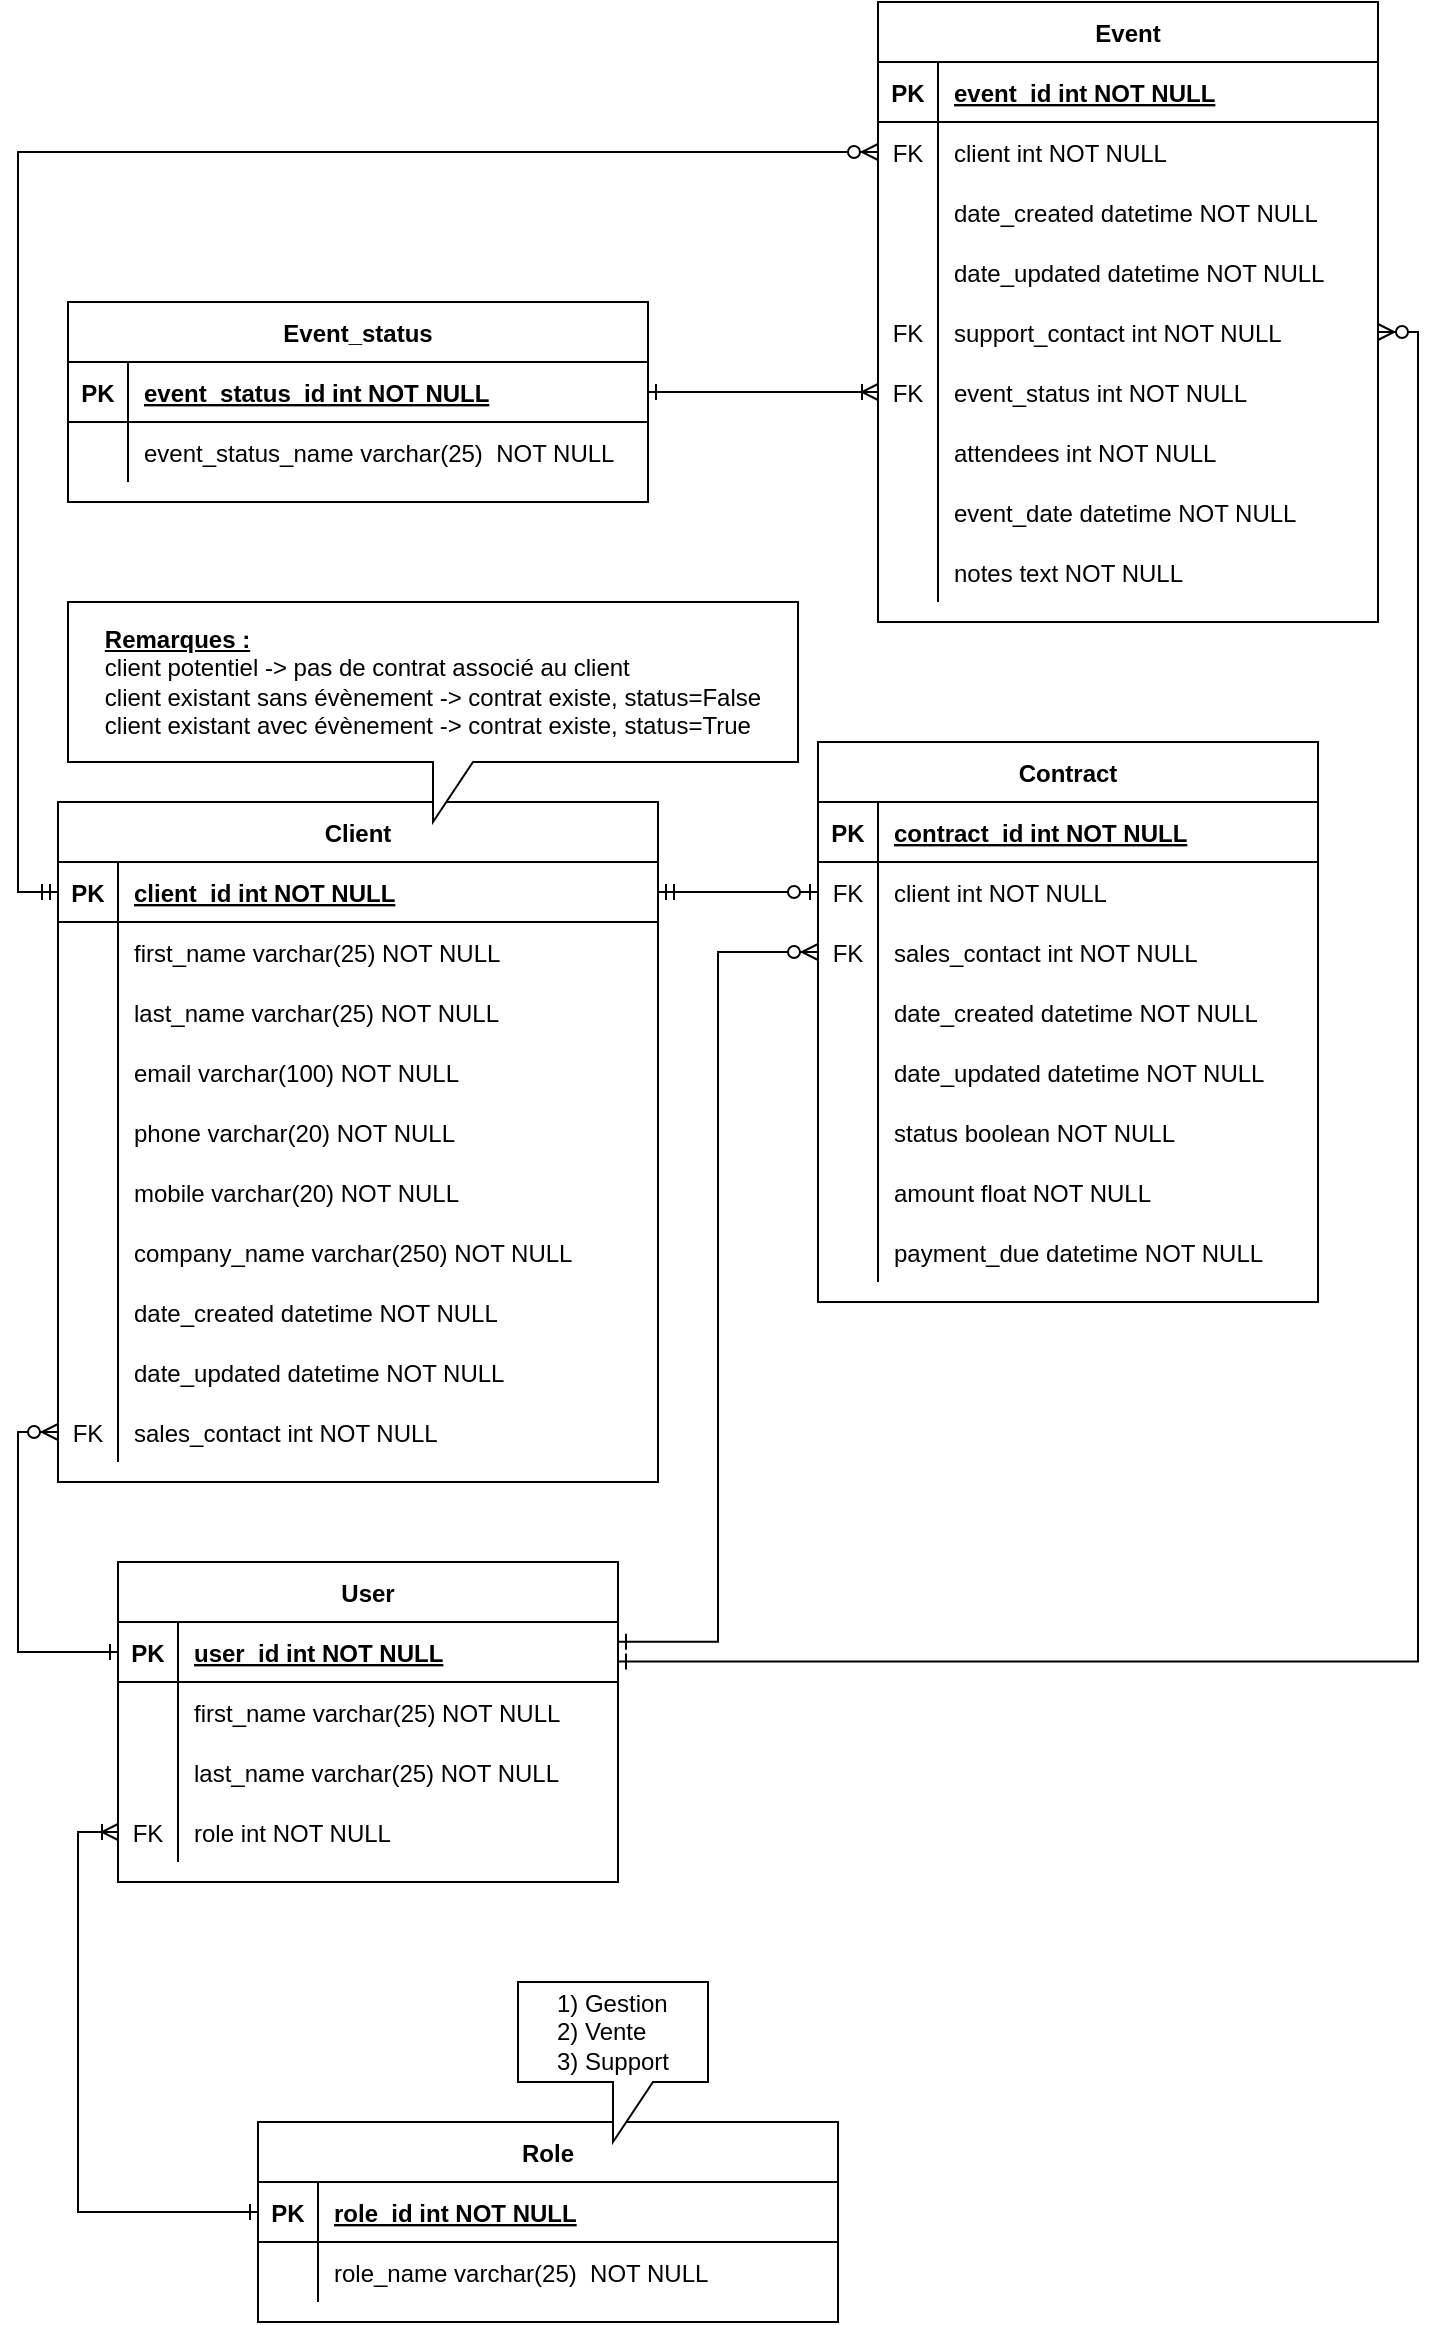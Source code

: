 <mxfile version="14.9.6" type="device"><diagram id="R2lEEEUBdFMjLlhIrx00" name="Page-1"><mxGraphModel dx="1348" dy="1916" grid="1" gridSize="10" guides="1" tooltips="1" connect="1" arrows="1" fold="1" page="1" pageScale="1" pageWidth="850" pageHeight="1100" math="0" shadow="0" extFonts="Permanent Marker^https://fonts.googleapis.com/css?family=Permanent+Marker"><root><mxCell id="0"/><mxCell id="1" parent="0"/><mxCell id="C-vyLk0tnHw3VtMMgP7b-2" value="Contract" style="shape=table;startSize=30;container=1;collapsible=1;childLayout=tableLayout;fixedRows=1;rowLines=0;fontStyle=1;align=center;resizeLast=1;" parent="1" vertex="1"><mxGeometry x="450" y="120" width="250" height="280" as="geometry"/></mxCell><mxCell id="C-vyLk0tnHw3VtMMgP7b-3" value="" style="shape=partialRectangle;collapsible=0;dropTarget=0;pointerEvents=0;fillColor=none;points=[[0,0.5],[1,0.5]];portConstraint=eastwest;top=0;left=0;right=0;bottom=1;" parent="C-vyLk0tnHw3VtMMgP7b-2" vertex="1"><mxGeometry y="30" width="250" height="30" as="geometry"/></mxCell><mxCell id="C-vyLk0tnHw3VtMMgP7b-4" value="PK" style="shape=partialRectangle;overflow=hidden;connectable=0;fillColor=none;top=0;left=0;bottom=0;right=0;fontStyle=1;" parent="C-vyLk0tnHw3VtMMgP7b-3" vertex="1"><mxGeometry width="30" height="30" as="geometry"/></mxCell><mxCell id="C-vyLk0tnHw3VtMMgP7b-5" value="contract_id int NOT NULL " style="shape=partialRectangle;overflow=hidden;connectable=0;fillColor=none;top=0;left=0;bottom=0;right=0;align=left;spacingLeft=6;fontStyle=5;" parent="C-vyLk0tnHw3VtMMgP7b-3" vertex="1"><mxGeometry x="30" width="220" height="30" as="geometry"/></mxCell><mxCell id="C-vyLk0tnHw3VtMMgP7b-9" value="" style="shape=partialRectangle;collapsible=0;dropTarget=0;pointerEvents=0;fillColor=none;points=[[0,0.5],[1,0.5]];portConstraint=eastwest;top=0;left=0;right=0;bottom=0;" parent="C-vyLk0tnHw3VtMMgP7b-2" vertex="1"><mxGeometry y="60" width="250" height="30" as="geometry"/></mxCell><mxCell id="C-vyLk0tnHw3VtMMgP7b-10" value="FK" style="shape=partialRectangle;overflow=hidden;connectable=0;fillColor=none;top=0;left=0;bottom=0;right=0;" parent="C-vyLk0tnHw3VtMMgP7b-9" vertex="1"><mxGeometry width="30" height="30" as="geometry"/></mxCell><mxCell id="C-vyLk0tnHw3VtMMgP7b-11" value="client int NOT NULL" style="shape=partialRectangle;overflow=hidden;connectable=0;fillColor=none;top=0;left=0;bottom=0;right=0;align=left;spacingLeft=6;" parent="C-vyLk0tnHw3VtMMgP7b-9" vertex="1"><mxGeometry x="30" width="220" height="30" as="geometry"/></mxCell><mxCell id="C-vyLk0tnHw3VtMMgP7b-6" value="" style="shape=partialRectangle;collapsible=0;dropTarget=0;pointerEvents=0;fillColor=none;points=[[0,0.5],[1,0.5]];portConstraint=eastwest;top=0;left=0;right=0;bottom=0;" parent="C-vyLk0tnHw3VtMMgP7b-2" vertex="1"><mxGeometry y="90" width="250" height="30" as="geometry"/></mxCell><mxCell id="C-vyLk0tnHw3VtMMgP7b-7" value="FK" style="shape=partialRectangle;overflow=hidden;connectable=0;fillColor=none;top=0;left=0;bottom=0;right=0;" parent="C-vyLk0tnHw3VtMMgP7b-6" vertex="1"><mxGeometry width="30" height="30" as="geometry"/></mxCell><mxCell id="C-vyLk0tnHw3VtMMgP7b-8" value="sales_contact int NOT NULL" style="shape=partialRectangle;overflow=hidden;connectable=0;fillColor=none;top=0;left=0;bottom=0;right=0;align=left;spacingLeft=6;" parent="C-vyLk0tnHw3VtMMgP7b-6" vertex="1"><mxGeometry x="30" width="220" height="30" as="geometry"/></mxCell><mxCell id="SlSN00h_IiZuV7UtnPk4-10" value="" style="shape=partialRectangle;collapsible=0;dropTarget=0;pointerEvents=0;fillColor=none;points=[[0,0.5],[1,0.5]];portConstraint=eastwest;top=0;left=0;right=0;bottom=0;" parent="C-vyLk0tnHw3VtMMgP7b-2" vertex="1"><mxGeometry y="120" width="250" height="30" as="geometry"/></mxCell><mxCell id="SlSN00h_IiZuV7UtnPk4-11" value="" style="shape=partialRectangle;overflow=hidden;connectable=0;fillColor=none;top=0;left=0;bottom=0;right=0;" parent="SlSN00h_IiZuV7UtnPk4-10" vertex="1"><mxGeometry width="30" height="30" as="geometry"/></mxCell><mxCell id="SlSN00h_IiZuV7UtnPk4-12" value="date_created datetime NOT NULL" style="shape=partialRectangle;overflow=hidden;connectable=0;fillColor=none;top=0;left=0;bottom=0;right=0;align=left;spacingLeft=6;" parent="SlSN00h_IiZuV7UtnPk4-10" vertex="1"><mxGeometry x="30" width="220" height="30" as="geometry"/></mxCell><mxCell id="SlSN00h_IiZuV7UtnPk4-13" value="" style="shape=partialRectangle;collapsible=0;dropTarget=0;pointerEvents=0;fillColor=none;points=[[0,0.5],[1,0.5]];portConstraint=eastwest;top=0;left=0;right=0;bottom=0;" parent="C-vyLk0tnHw3VtMMgP7b-2" vertex="1"><mxGeometry y="150" width="250" height="30" as="geometry"/></mxCell><mxCell id="SlSN00h_IiZuV7UtnPk4-14" value="" style="shape=partialRectangle;overflow=hidden;connectable=0;fillColor=none;top=0;left=0;bottom=0;right=0;" parent="SlSN00h_IiZuV7UtnPk4-13" vertex="1"><mxGeometry width="30" height="30" as="geometry"/></mxCell><mxCell id="SlSN00h_IiZuV7UtnPk4-15" value="date_updated datetime NOT NULL" style="shape=partialRectangle;overflow=hidden;connectable=0;fillColor=none;top=0;left=0;bottom=0;right=0;align=left;spacingLeft=6;" parent="SlSN00h_IiZuV7UtnPk4-13" vertex="1"><mxGeometry x="30" width="220" height="30" as="geometry"/></mxCell><mxCell id="SlSN00h_IiZuV7UtnPk4-16" value="" style="shape=partialRectangle;collapsible=0;dropTarget=0;pointerEvents=0;fillColor=none;points=[[0,0.5],[1,0.5]];portConstraint=eastwest;top=0;left=0;right=0;bottom=0;" parent="C-vyLk0tnHw3VtMMgP7b-2" vertex="1"><mxGeometry y="180" width="250" height="30" as="geometry"/></mxCell><mxCell id="SlSN00h_IiZuV7UtnPk4-17" value="" style="shape=partialRectangle;overflow=hidden;connectable=0;fillColor=none;top=0;left=0;bottom=0;right=0;" parent="SlSN00h_IiZuV7UtnPk4-16" vertex="1"><mxGeometry width="30" height="30" as="geometry"/></mxCell><mxCell id="SlSN00h_IiZuV7UtnPk4-18" value="status boolean NOT NULL" style="shape=partialRectangle;overflow=hidden;connectable=0;fillColor=none;top=0;left=0;bottom=0;right=0;align=left;spacingLeft=6;" parent="SlSN00h_IiZuV7UtnPk4-16" vertex="1"><mxGeometry x="30" width="220" height="30" as="geometry"/></mxCell><mxCell id="SlSN00h_IiZuV7UtnPk4-19" value="" style="shape=partialRectangle;collapsible=0;dropTarget=0;pointerEvents=0;fillColor=none;points=[[0,0.5],[1,0.5]];portConstraint=eastwest;top=0;left=0;right=0;bottom=0;" parent="C-vyLk0tnHw3VtMMgP7b-2" vertex="1"><mxGeometry y="210" width="250" height="30" as="geometry"/></mxCell><mxCell id="SlSN00h_IiZuV7UtnPk4-20" value="" style="shape=partialRectangle;overflow=hidden;connectable=0;fillColor=none;top=0;left=0;bottom=0;right=0;" parent="SlSN00h_IiZuV7UtnPk4-19" vertex="1"><mxGeometry width="30" height="30" as="geometry"/></mxCell><mxCell id="SlSN00h_IiZuV7UtnPk4-21" value="amount float NOT NULL" style="shape=partialRectangle;overflow=hidden;connectable=0;fillColor=none;top=0;left=0;bottom=0;right=0;align=left;spacingLeft=6;" parent="SlSN00h_IiZuV7UtnPk4-19" vertex="1"><mxGeometry x="30" width="220" height="30" as="geometry"/></mxCell><mxCell id="SlSN00h_IiZuV7UtnPk4-22" value="" style="shape=partialRectangle;collapsible=0;dropTarget=0;pointerEvents=0;fillColor=none;points=[[0,0.5],[1,0.5]];portConstraint=eastwest;top=0;left=0;right=0;bottom=0;" parent="C-vyLk0tnHw3VtMMgP7b-2" vertex="1"><mxGeometry y="240" width="250" height="30" as="geometry"/></mxCell><mxCell id="SlSN00h_IiZuV7UtnPk4-23" value="" style="shape=partialRectangle;overflow=hidden;connectable=0;fillColor=none;top=0;left=0;bottom=0;right=0;" parent="SlSN00h_IiZuV7UtnPk4-22" vertex="1"><mxGeometry width="30" height="30" as="geometry"/></mxCell><mxCell id="SlSN00h_IiZuV7UtnPk4-24" value="payment_due datetime NOT NULL" style="shape=partialRectangle;overflow=hidden;connectable=0;fillColor=none;top=0;left=0;bottom=0;right=0;align=left;spacingLeft=6;" parent="SlSN00h_IiZuV7UtnPk4-22" vertex="1"><mxGeometry x="30" width="220" height="30" as="geometry"/></mxCell><mxCell id="C-vyLk0tnHw3VtMMgP7b-13" value="User" style="shape=table;startSize=30;container=1;collapsible=1;childLayout=tableLayout;fixedRows=1;rowLines=0;fontStyle=1;align=center;resizeLast=1;" parent="1" vertex="1"><mxGeometry x="100" y="530" width="250" height="160" as="geometry"/></mxCell><mxCell id="C-vyLk0tnHw3VtMMgP7b-14" value="" style="shape=partialRectangle;collapsible=0;dropTarget=0;pointerEvents=0;fillColor=none;points=[[0,0.5],[1,0.33], [1, 0.66]];portConstraint=eastwest;top=0;left=0;right=0;bottom=1;" parent="C-vyLk0tnHw3VtMMgP7b-13" vertex="1"><mxGeometry y="30" width="250" height="30" as="geometry"/></mxCell><mxCell id="C-vyLk0tnHw3VtMMgP7b-15" value="PK" style="shape=partialRectangle;overflow=hidden;connectable=0;fillColor=none;top=0;left=0;bottom=0;right=0;fontStyle=1;" parent="C-vyLk0tnHw3VtMMgP7b-14" vertex="1"><mxGeometry width="30" height="30" as="geometry"/></mxCell><mxCell id="C-vyLk0tnHw3VtMMgP7b-16" value="user_id int NOT NULL " style="shape=partialRectangle;overflow=hidden;connectable=0;fillColor=none;top=0;left=0;bottom=0;right=0;align=left;spacingLeft=6;fontStyle=5;" parent="C-vyLk0tnHw3VtMMgP7b-14" vertex="1"><mxGeometry x="30" width="220" height="30" as="geometry"/></mxCell><mxCell id="C-vyLk0tnHw3VtMMgP7b-17" value="" style="shape=partialRectangle;collapsible=0;dropTarget=0;pointerEvents=0;fillColor=none;points=[[0,0.5],[1,0.5]];portConstraint=eastwest;top=0;left=0;right=0;bottom=0;" parent="C-vyLk0tnHw3VtMMgP7b-13" vertex="1"><mxGeometry y="60" width="250" height="30" as="geometry"/></mxCell><mxCell id="C-vyLk0tnHw3VtMMgP7b-18" value="" style="shape=partialRectangle;overflow=hidden;connectable=0;fillColor=none;top=0;left=0;bottom=0;right=0;" parent="C-vyLk0tnHw3VtMMgP7b-17" vertex="1"><mxGeometry width="30" height="30" as="geometry"/></mxCell><mxCell id="C-vyLk0tnHw3VtMMgP7b-19" value="first_name varchar(25) NOT NULL" style="shape=partialRectangle;overflow=hidden;connectable=0;fillColor=none;top=0;left=0;bottom=0;right=0;align=left;spacingLeft=6;" parent="C-vyLk0tnHw3VtMMgP7b-17" vertex="1"><mxGeometry x="30" width="220" height="30" as="geometry"/></mxCell><mxCell id="C-vyLk0tnHw3VtMMgP7b-20" value="" style="shape=partialRectangle;collapsible=0;dropTarget=0;pointerEvents=0;fillColor=none;points=[[0,0.5],[1,0.5]];portConstraint=eastwest;top=0;left=0;right=0;bottom=0;" parent="C-vyLk0tnHw3VtMMgP7b-13" vertex="1"><mxGeometry y="90" width="250" height="30" as="geometry"/></mxCell><mxCell id="C-vyLk0tnHw3VtMMgP7b-21" value="" style="shape=partialRectangle;overflow=hidden;connectable=0;fillColor=none;top=0;left=0;bottom=0;right=0;" parent="C-vyLk0tnHw3VtMMgP7b-20" vertex="1"><mxGeometry width="30" height="30" as="geometry"/></mxCell><mxCell id="C-vyLk0tnHw3VtMMgP7b-22" value="last_name varchar(25) NOT NULL" style="shape=partialRectangle;overflow=hidden;connectable=0;fillColor=none;top=0;left=0;bottom=0;right=0;align=left;spacingLeft=6;" parent="C-vyLk0tnHw3VtMMgP7b-20" vertex="1"><mxGeometry x="30" width="220" height="30" as="geometry"/></mxCell><mxCell id="SlSN00h_IiZuV7UtnPk4-1" value="" style="shape=partialRectangle;collapsible=0;dropTarget=0;pointerEvents=0;fillColor=none;points=[[0,0.5],[1,0.5]];portConstraint=eastwest;top=0;left=0;right=0;bottom=0;" parent="C-vyLk0tnHw3VtMMgP7b-13" vertex="1"><mxGeometry y="120" width="250" height="30" as="geometry"/></mxCell><mxCell id="SlSN00h_IiZuV7UtnPk4-2" value="FK" style="shape=partialRectangle;overflow=hidden;connectable=0;fillColor=none;top=0;left=0;bottom=0;right=0;" parent="SlSN00h_IiZuV7UtnPk4-1" vertex="1"><mxGeometry width="30" height="30" as="geometry"/></mxCell><mxCell id="SlSN00h_IiZuV7UtnPk4-3" value="role int NOT NULL" style="shape=partialRectangle;overflow=hidden;connectable=0;fillColor=none;top=0;left=0;bottom=0;right=0;align=left;spacingLeft=6;" parent="SlSN00h_IiZuV7UtnPk4-1" vertex="1"><mxGeometry x="30" width="220" height="30" as="geometry"/></mxCell><UserObject label="Client" tooltip="" id="C-vyLk0tnHw3VtMMgP7b-23"><mxCell style="shape=table;startSize=30;container=1;collapsible=1;childLayout=tableLayout;fixedRows=1;rowLines=0;fontStyle=1;align=center;resizeLast=1;" parent="1" vertex="1"><mxGeometry x="70" y="150" width="300" height="340" as="geometry"><mxRectangle x="70" y="150" width="70" height="30" as="alternateBounds"/></mxGeometry></mxCell></UserObject><mxCell id="C-vyLk0tnHw3VtMMgP7b-24" value="" style="shape=partialRectangle;collapsible=0;dropTarget=0;pointerEvents=0;fillColor=none;points=[[0,0.5],[1,0.5]];portConstraint=eastwest;top=0;left=0;right=0;bottom=1;" parent="C-vyLk0tnHw3VtMMgP7b-23" vertex="1"><mxGeometry y="30" width="300" height="30" as="geometry"/></mxCell><mxCell id="C-vyLk0tnHw3VtMMgP7b-25" value="PK" style="shape=partialRectangle;overflow=hidden;connectable=0;fillColor=none;top=0;left=0;bottom=0;right=0;fontStyle=1;" parent="C-vyLk0tnHw3VtMMgP7b-24" vertex="1"><mxGeometry width="30" height="30" as="geometry"/></mxCell><mxCell id="C-vyLk0tnHw3VtMMgP7b-26" value="client_id int NOT NULL " style="shape=partialRectangle;overflow=hidden;connectable=0;fillColor=none;top=0;left=0;bottom=0;right=0;align=left;spacingLeft=6;fontStyle=5;" parent="C-vyLk0tnHw3VtMMgP7b-24" vertex="1"><mxGeometry x="30" width="270" height="30" as="geometry"/></mxCell><mxCell id="C-vyLk0tnHw3VtMMgP7b-27" value="" style="shape=partialRectangle;collapsible=0;dropTarget=0;pointerEvents=0;fillColor=none;points=[[0,0.5],[1,0.5]];portConstraint=eastwest;top=0;left=0;right=0;bottom=0;" parent="C-vyLk0tnHw3VtMMgP7b-23" vertex="1"><mxGeometry y="60" width="300" height="30" as="geometry"/></mxCell><mxCell id="C-vyLk0tnHw3VtMMgP7b-28" value="" style="shape=partialRectangle;overflow=hidden;connectable=0;fillColor=none;top=0;left=0;bottom=0;right=0;" parent="C-vyLk0tnHw3VtMMgP7b-27" vertex="1"><mxGeometry width="30" height="30" as="geometry"/></mxCell><mxCell id="C-vyLk0tnHw3VtMMgP7b-29" value="first_name varchar(25) NOT NULL" style="shape=partialRectangle;overflow=hidden;connectable=0;fillColor=none;top=0;left=0;bottom=0;right=0;align=left;spacingLeft=6;" parent="C-vyLk0tnHw3VtMMgP7b-27" vertex="1"><mxGeometry x="30" width="270" height="30" as="geometry"/></mxCell><mxCell id="mdY9qLtnJNSZugBRQpMP-8" value="" style="shape=partialRectangle;collapsible=0;dropTarget=0;pointerEvents=0;fillColor=none;points=[[0,0.5],[1,0.5]];portConstraint=eastwest;top=0;left=0;right=0;bottom=0;" parent="C-vyLk0tnHw3VtMMgP7b-23" vertex="1"><mxGeometry y="90" width="300" height="30" as="geometry"/></mxCell><mxCell id="mdY9qLtnJNSZugBRQpMP-9" value="" style="shape=partialRectangle;overflow=hidden;connectable=0;fillColor=none;top=0;left=0;bottom=0;right=0;" parent="mdY9qLtnJNSZugBRQpMP-8" vertex="1"><mxGeometry width="30" height="30" as="geometry"/></mxCell><mxCell id="mdY9qLtnJNSZugBRQpMP-10" value="last_name varchar(25) NOT NULL" style="shape=partialRectangle;overflow=hidden;connectable=0;fillColor=none;top=0;left=0;bottom=0;right=0;align=left;spacingLeft=6;" parent="mdY9qLtnJNSZugBRQpMP-8" vertex="1"><mxGeometry x="30" width="270" height="30" as="geometry"/></mxCell><mxCell id="mdY9qLtnJNSZugBRQpMP-11" value="" style="shape=partialRectangle;collapsible=0;dropTarget=0;pointerEvents=0;fillColor=none;points=[[0,0.5],[1,0.5]];portConstraint=eastwest;top=0;left=0;right=0;bottom=0;" parent="C-vyLk0tnHw3VtMMgP7b-23" vertex="1"><mxGeometry y="120" width="300" height="30" as="geometry"/></mxCell><mxCell id="mdY9qLtnJNSZugBRQpMP-12" value="" style="shape=partialRectangle;overflow=hidden;connectable=0;fillColor=none;top=0;left=0;bottom=0;right=0;" parent="mdY9qLtnJNSZugBRQpMP-11" vertex="1"><mxGeometry width="30" height="30" as="geometry"/></mxCell><mxCell id="mdY9qLtnJNSZugBRQpMP-13" value="email varchar(100) NOT NULL" style="shape=partialRectangle;overflow=hidden;connectable=0;fillColor=none;top=0;left=0;bottom=0;right=0;align=left;spacingLeft=6;" parent="mdY9qLtnJNSZugBRQpMP-11" vertex="1"><mxGeometry x="30" width="270" height="30" as="geometry"/></mxCell><mxCell id="mdY9qLtnJNSZugBRQpMP-14" value="" style="shape=partialRectangle;collapsible=0;dropTarget=0;pointerEvents=0;fillColor=none;points=[[0,0.5],[1,0.5]];portConstraint=eastwest;top=0;left=0;right=0;bottom=0;" parent="C-vyLk0tnHw3VtMMgP7b-23" vertex="1"><mxGeometry y="150" width="300" height="30" as="geometry"/></mxCell><mxCell id="mdY9qLtnJNSZugBRQpMP-15" value="" style="shape=partialRectangle;overflow=hidden;connectable=0;fillColor=none;top=0;left=0;bottom=0;right=0;" parent="mdY9qLtnJNSZugBRQpMP-14" vertex="1"><mxGeometry width="30" height="30" as="geometry"/></mxCell><mxCell id="mdY9qLtnJNSZugBRQpMP-16" value="phone varchar(20) NOT NULL" style="shape=partialRectangle;overflow=hidden;connectable=0;fillColor=none;top=0;left=0;bottom=0;right=0;align=left;spacingLeft=6;" parent="mdY9qLtnJNSZugBRQpMP-14" vertex="1"><mxGeometry x="30" width="270" height="30" as="geometry"/></mxCell><mxCell id="mdY9qLtnJNSZugBRQpMP-17" value="" style="shape=partialRectangle;collapsible=0;dropTarget=0;pointerEvents=0;fillColor=none;points=[[0,0.5],[1,0.5]];portConstraint=eastwest;top=0;left=0;right=0;bottom=0;" parent="C-vyLk0tnHw3VtMMgP7b-23" vertex="1"><mxGeometry y="180" width="300" height="30" as="geometry"/></mxCell><mxCell id="mdY9qLtnJNSZugBRQpMP-18" value="" style="shape=partialRectangle;overflow=hidden;connectable=0;fillColor=none;top=0;left=0;bottom=0;right=0;" parent="mdY9qLtnJNSZugBRQpMP-17" vertex="1"><mxGeometry width="30" height="30" as="geometry"/></mxCell><mxCell id="mdY9qLtnJNSZugBRQpMP-19" value="mobile varchar(20) NOT NULL" style="shape=partialRectangle;overflow=hidden;connectable=0;fillColor=none;top=0;left=0;bottom=0;right=0;align=left;spacingLeft=6;" parent="mdY9qLtnJNSZugBRQpMP-17" vertex="1"><mxGeometry x="30" width="270" height="30" as="geometry"/></mxCell><mxCell id="mdY9qLtnJNSZugBRQpMP-20" value="" style="shape=partialRectangle;collapsible=0;dropTarget=0;pointerEvents=0;fillColor=none;points=[[0,0.5],[1,0.5]];portConstraint=eastwest;top=0;left=0;right=0;bottom=0;" parent="C-vyLk0tnHw3VtMMgP7b-23" vertex="1"><mxGeometry y="210" width="300" height="30" as="geometry"/></mxCell><mxCell id="mdY9qLtnJNSZugBRQpMP-21" value="" style="shape=partialRectangle;overflow=hidden;connectable=0;fillColor=none;top=0;left=0;bottom=0;right=0;" parent="mdY9qLtnJNSZugBRQpMP-20" vertex="1"><mxGeometry width="30" height="30" as="geometry"/></mxCell><mxCell id="mdY9qLtnJNSZugBRQpMP-22" value="company_name varchar(250) NOT NULL" style="shape=partialRectangle;overflow=hidden;connectable=0;fillColor=none;top=0;left=0;bottom=0;right=0;align=left;spacingLeft=6;" parent="mdY9qLtnJNSZugBRQpMP-20" vertex="1"><mxGeometry x="30" width="270" height="30" as="geometry"/></mxCell><mxCell id="mdY9qLtnJNSZugBRQpMP-23" value="" style="shape=partialRectangle;collapsible=0;dropTarget=0;pointerEvents=0;fillColor=none;points=[[0,0.5],[1,0.5]];portConstraint=eastwest;top=0;left=0;right=0;bottom=0;" parent="C-vyLk0tnHw3VtMMgP7b-23" vertex="1"><mxGeometry y="240" width="300" height="30" as="geometry"/></mxCell><mxCell id="mdY9qLtnJNSZugBRQpMP-24" value="" style="shape=partialRectangle;overflow=hidden;connectable=0;fillColor=none;top=0;left=0;bottom=0;right=0;" parent="mdY9qLtnJNSZugBRQpMP-23" vertex="1"><mxGeometry width="30" height="30" as="geometry"/></mxCell><mxCell id="mdY9qLtnJNSZugBRQpMP-25" value="date_created datetime NOT NULL" style="shape=partialRectangle;overflow=hidden;connectable=0;fillColor=none;top=0;left=0;bottom=0;right=0;align=left;spacingLeft=6;" parent="mdY9qLtnJNSZugBRQpMP-23" vertex="1"><mxGeometry x="30" width="270" height="30" as="geometry"/></mxCell><mxCell id="mdY9qLtnJNSZugBRQpMP-26" value="" style="shape=partialRectangle;collapsible=0;dropTarget=0;pointerEvents=0;fillColor=none;points=[[0,0.5],[1,0.5]];portConstraint=eastwest;top=0;left=0;right=0;bottom=0;" parent="C-vyLk0tnHw3VtMMgP7b-23" vertex="1"><mxGeometry y="270" width="300" height="30" as="geometry"/></mxCell><mxCell id="mdY9qLtnJNSZugBRQpMP-27" value="" style="shape=partialRectangle;overflow=hidden;connectable=0;fillColor=none;top=0;left=0;bottom=0;right=0;" parent="mdY9qLtnJNSZugBRQpMP-26" vertex="1"><mxGeometry width="30" height="30" as="geometry"/></mxCell><mxCell id="mdY9qLtnJNSZugBRQpMP-28" value="date_updated datetime NOT NULL" style="shape=partialRectangle;overflow=hidden;connectable=0;fillColor=none;top=0;left=0;bottom=0;right=0;align=left;spacingLeft=6;" parent="mdY9qLtnJNSZugBRQpMP-26" vertex="1"><mxGeometry x="30" width="270" height="30" as="geometry"/></mxCell><mxCell id="mdY9qLtnJNSZugBRQpMP-29" value="" style="shape=partialRectangle;collapsible=0;dropTarget=0;pointerEvents=0;fillColor=none;points=[[0,0.5],[1,0.5]];portConstraint=eastwest;top=0;left=0;right=0;bottom=0;" parent="C-vyLk0tnHw3VtMMgP7b-23" vertex="1"><mxGeometry y="300" width="300" height="30" as="geometry"/></mxCell><mxCell id="mdY9qLtnJNSZugBRQpMP-30" value="FK" style="shape=partialRectangle;overflow=hidden;connectable=0;fillColor=none;top=0;left=0;bottom=0;right=0;" parent="mdY9qLtnJNSZugBRQpMP-29" vertex="1"><mxGeometry width="30" height="30" as="geometry"/></mxCell><mxCell id="mdY9qLtnJNSZugBRQpMP-31" value="sales_contact int NOT NULL" style="shape=partialRectangle;overflow=hidden;connectable=0;fillColor=none;top=0;left=0;bottom=0;right=0;align=left;spacingLeft=6;" parent="mdY9qLtnJNSZugBRQpMP-29" vertex="1"><mxGeometry x="30" width="270" height="30" as="geometry"/></mxCell><mxCell id="SlSN00h_IiZuV7UtnPk4-4" style="edgeStyle=orthogonalEdgeStyle;rounded=0;orthogonalLoop=1;jettySize=auto;html=1;exitX=0;exitY=0.5;exitDx=0;exitDy=0;entryX=0;entryY=0.5;entryDx=0;entryDy=0;endArrow=ERone;endFill=0;startArrow=ERzeroToMany;startFill=1;" parent="1" source="mdY9qLtnJNSZugBRQpMP-29" target="C-vyLk0tnHw3VtMMgP7b-14" edge="1"><mxGeometry relative="1" as="geometry"/></mxCell><mxCell id="SlSN00h_IiZuV7UtnPk4-5" style="edgeStyle=orthogonalEdgeStyle;rounded=0;orthogonalLoop=1;jettySize=auto;html=1;exitX=0;exitY=0.5;exitDx=0;exitDy=0;endArrow=ERone;endFill=0;entryX=1;entryY=0.33;entryDx=0;entryDy=0;startArrow=ERzeroToMany;startFill=1;" parent="1" source="C-vyLk0tnHw3VtMMgP7b-6" target="C-vyLk0tnHw3VtMMgP7b-14" edge="1"><mxGeometry relative="1" as="geometry"><mxPoint x="480" y="630" as="targetPoint"/></mxGeometry></mxCell><mxCell id="SlSN00h_IiZuV7UtnPk4-6" style="edgeStyle=orthogonalEdgeStyle;rounded=0;orthogonalLoop=1;jettySize=auto;html=1;exitX=0;exitY=0.5;exitDx=0;exitDy=0;endArrow=ERmandOne;endFill=0;entryX=1;entryY=0.5;entryDx=0;entryDy=0;startArrow=ERzeroToOne;startFill=1;" parent="1" source="C-vyLk0tnHw3VtMMgP7b-9" target="C-vyLk0tnHw3VtMMgP7b-24" edge="1"><mxGeometry relative="1" as="geometry"><mxPoint x="390" y="160" as="targetPoint"/></mxGeometry></mxCell><mxCell id="SlSN00h_IiZuV7UtnPk4-25" value="Event" style="shape=table;startSize=30;container=1;collapsible=1;childLayout=tableLayout;fixedRows=1;rowLines=0;fontStyle=1;align=center;resizeLast=1;" parent="1" vertex="1"><mxGeometry x="480" y="-250" width="250" height="310" as="geometry"/></mxCell><mxCell id="SlSN00h_IiZuV7UtnPk4-26" value="" style="shape=partialRectangle;collapsible=0;dropTarget=0;pointerEvents=0;fillColor=none;points=[[0,0.5],[1,0.5]];portConstraint=eastwest;top=0;left=0;right=0;bottom=1;" parent="SlSN00h_IiZuV7UtnPk4-25" vertex="1"><mxGeometry y="30" width="250" height="30" as="geometry"/></mxCell><mxCell id="SlSN00h_IiZuV7UtnPk4-27" value="PK" style="shape=partialRectangle;overflow=hidden;connectable=0;fillColor=none;top=0;left=0;bottom=0;right=0;fontStyle=1;" parent="SlSN00h_IiZuV7UtnPk4-26" vertex="1"><mxGeometry width="30" height="30" as="geometry"/></mxCell><mxCell id="SlSN00h_IiZuV7UtnPk4-28" value="event_id int NOT NULL " style="shape=partialRectangle;overflow=hidden;connectable=0;fillColor=none;top=0;left=0;bottom=0;right=0;align=left;spacingLeft=6;fontStyle=5;" parent="SlSN00h_IiZuV7UtnPk4-26" vertex="1"><mxGeometry x="30" width="220" height="30" as="geometry"/></mxCell><mxCell id="SlSN00h_IiZuV7UtnPk4-29" value="" style="shape=partialRectangle;collapsible=0;dropTarget=0;pointerEvents=0;fillColor=none;points=[[0,0.5],[1,0.5]];portConstraint=eastwest;top=0;left=0;right=0;bottom=0;" parent="SlSN00h_IiZuV7UtnPk4-25" vertex="1"><mxGeometry y="60" width="250" height="30" as="geometry"/></mxCell><mxCell id="SlSN00h_IiZuV7UtnPk4-30" value="FK" style="shape=partialRectangle;overflow=hidden;connectable=0;fillColor=none;top=0;left=0;bottom=0;right=0;" parent="SlSN00h_IiZuV7UtnPk4-29" vertex="1"><mxGeometry width="30" height="30" as="geometry"/></mxCell><mxCell id="SlSN00h_IiZuV7UtnPk4-31" value="client int NOT NULL" style="shape=partialRectangle;overflow=hidden;connectable=0;fillColor=none;top=0;left=0;bottom=0;right=0;align=left;spacingLeft=6;" parent="SlSN00h_IiZuV7UtnPk4-29" vertex="1"><mxGeometry x="30" width="220" height="30" as="geometry"/></mxCell><mxCell id="SlSN00h_IiZuV7UtnPk4-35" value="" style="shape=partialRectangle;collapsible=0;dropTarget=0;pointerEvents=0;fillColor=none;points=[[0,0.5],[1,0.5]];portConstraint=eastwest;top=0;left=0;right=0;bottom=0;" parent="SlSN00h_IiZuV7UtnPk4-25" vertex="1"><mxGeometry y="90" width="250" height="30" as="geometry"/></mxCell><mxCell id="SlSN00h_IiZuV7UtnPk4-36" value="" style="shape=partialRectangle;overflow=hidden;connectable=0;fillColor=none;top=0;left=0;bottom=0;right=0;" parent="SlSN00h_IiZuV7UtnPk4-35" vertex="1"><mxGeometry width="30" height="30" as="geometry"/></mxCell><mxCell id="SlSN00h_IiZuV7UtnPk4-37" value="date_created datetime NOT NULL" style="shape=partialRectangle;overflow=hidden;connectable=0;fillColor=none;top=0;left=0;bottom=0;right=0;align=left;spacingLeft=6;" parent="SlSN00h_IiZuV7UtnPk4-35" vertex="1"><mxGeometry x="30" width="220" height="30" as="geometry"/></mxCell><mxCell id="SlSN00h_IiZuV7UtnPk4-38" value="" style="shape=partialRectangle;collapsible=0;dropTarget=0;pointerEvents=0;fillColor=none;points=[[0,0.5],[1,0.5]];portConstraint=eastwest;top=0;left=0;right=0;bottom=0;" parent="SlSN00h_IiZuV7UtnPk4-25" vertex="1"><mxGeometry y="120" width="250" height="30" as="geometry"/></mxCell><mxCell id="SlSN00h_IiZuV7UtnPk4-39" value="" style="shape=partialRectangle;overflow=hidden;connectable=0;fillColor=none;top=0;left=0;bottom=0;right=0;" parent="SlSN00h_IiZuV7UtnPk4-38" vertex="1"><mxGeometry width="30" height="30" as="geometry"/></mxCell><mxCell id="SlSN00h_IiZuV7UtnPk4-40" value="date_updated datetime NOT NULL" style="shape=partialRectangle;overflow=hidden;connectable=0;fillColor=none;top=0;left=0;bottom=0;right=0;align=left;spacingLeft=6;" parent="SlSN00h_IiZuV7UtnPk4-38" vertex="1"><mxGeometry x="30" width="220" height="30" as="geometry"/></mxCell><mxCell id="SlSN00h_IiZuV7UtnPk4-32" value="" style="shape=partialRectangle;collapsible=0;dropTarget=0;pointerEvents=0;fillColor=none;points=[[0,0.5],[1,0.5]];portConstraint=eastwest;top=0;left=0;right=0;bottom=0;" parent="SlSN00h_IiZuV7UtnPk4-25" vertex="1"><mxGeometry y="150" width="250" height="30" as="geometry"/></mxCell><mxCell id="SlSN00h_IiZuV7UtnPk4-33" value="FK" style="shape=partialRectangle;overflow=hidden;connectable=0;fillColor=none;top=0;left=0;bottom=0;right=0;" parent="SlSN00h_IiZuV7UtnPk4-32" vertex="1"><mxGeometry width="30" height="30" as="geometry"/></mxCell><mxCell id="SlSN00h_IiZuV7UtnPk4-34" value="support_contact int NOT NULL" style="shape=partialRectangle;overflow=hidden;connectable=0;fillColor=none;top=0;left=0;bottom=0;right=0;align=left;spacingLeft=6;" parent="SlSN00h_IiZuV7UtnPk4-32" vertex="1"><mxGeometry x="30" width="220" height="30" as="geometry"/></mxCell><mxCell id="SlSN00h_IiZuV7UtnPk4-41" value="" style="shape=partialRectangle;collapsible=0;dropTarget=0;pointerEvents=0;fillColor=none;points=[[0,0.5],[1,0.5]];portConstraint=eastwest;top=0;left=0;right=0;bottom=0;" parent="SlSN00h_IiZuV7UtnPk4-25" vertex="1"><mxGeometry y="180" width="250" height="30" as="geometry"/></mxCell><mxCell id="SlSN00h_IiZuV7UtnPk4-42" value="FK" style="shape=partialRectangle;overflow=hidden;connectable=0;fillColor=none;top=0;left=0;bottom=0;right=0;" parent="SlSN00h_IiZuV7UtnPk4-41" vertex="1"><mxGeometry width="30" height="30" as="geometry"/></mxCell><mxCell id="SlSN00h_IiZuV7UtnPk4-43" value="event_status int NOT NULL" style="shape=partialRectangle;overflow=hidden;connectable=0;fillColor=none;top=0;left=0;bottom=0;right=0;align=left;spacingLeft=6;" parent="SlSN00h_IiZuV7UtnPk4-41" vertex="1"><mxGeometry x="30" width="220" height="30" as="geometry"/></mxCell><mxCell id="SlSN00h_IiZuV7UtnPk4-44" value="" style="shape=partialRectangle;collapsible=0;dropTarget=0;pointerEvents=0;fillColor=none;points=[[0,0.5],[1,0.5]];portConstraint=eastwest;top=0;left=0;right=0;bottom=0;" parent="SlSN00h_IiZuV7UtnPk4-25" vertex="1"><mxGeometry y="210" width="250" height="30" as="geometry"/></mxCell><mxCell id="SlSN00h_IiZuV7UtnPk4-45" value="" style="shape=partialRectangle;overflow=hidden;connectable=0;fillColor=none;top=0;left=0;bottom=0;right=0;" parent="SlSN00h_IiZuV7UtnPk4-44" vertex="1"><mxGeometry width="30" height="30" as="geometry"/></mxCell><mxCell id="SlSN00h_IiZuV7UtnPk4-46" value="attendees int NOT NULL" style="shape=partialRectangle;overflow=hidden;connectable=0;fillColor=none;top=0;left=0;bottom=0;right=0;align=left;spacingLeft=6;" parent="SlSN00h_IiZuV7UtnPk4-44" vertex="1"><mxGeometry x="30" width="220" height="30" as="geometry"/></mxCell><mxCell id="SlSN00h_IiZuV7UtnPk4-47" value="" style="shape=partialRectangle;collapsible=0;dropTarget=0;pointerEvents=0;fillColor=none;points=[[0,0.5],[1,0.5]];portConstraint=eastwest;top=0;left=0;right=0;bottom=0;" parent="SlSN00h_IiZuV7UtnPk4-25" vertex="1"><mxGeometry y="240" width="250" height="30" as="geometry"/></mxCell><mxCell id="SlSN00h_IiZuV7UtnPk4-48" value="" style="shape=partialRectangle;overflow=hidden;connectable=0;fillColor=none;top=0;left=0;bottom=0;right=0;" parent="SlSN00h_IiZuV7UtnPk4-47" vertex="1"><mxGeometry width="30" height="30" as="geometry"/></mxCell><mxCell id="SlSN00h_IiZuV7UtnPk4-49" value="event_date datetime NOT NULL" style="shape=partialRectangle;overflow=hidden;connectable=0;fillColor=none;top=0;left=0;bottom=0;right=0;align=left;spacingLeft=6;" parent="SlSN00h_IiZuV7UtnPk4-47" vertex="1"><mxGeometry x="30" width="220" height="30" as="geometry"/></mxCell><mxCell id="SlSN00h_IiZuV7UtnPk4-56" value="" style="shape=partialRectangle;collapsible=0;dropTarget=0;pointerEvents=0;fillColor=none;points=[[0,0.5],[1,0.5]];portConstraint=eastwest;top=0;left=0;right=0;bottom=0;" parent="SlSN00h_IiZuV7UtnPk4-25" vertex="1"><mxGeometry y="270" width="250" height="30" as="geometry"/></mxCell><mxCell id="SlSN00h_IiZuV7UtnPk4-57" value="" style="shape=partialRectangle;overflow=hidden;connectable=0;fillColor=none;top=0;left=0;bottom=0;right=0;" parent="SlSN00h_IiZuV7UtnPk4-56" vertex="1"><mxGeometry width="30" height="30" as="geometry"/></mxCell><mxCell id="SlSN00h_IiZuV7UtnPk4-58" value="notes text NOT NULL" style="shape=partialRectangle;overflow=hidden;connectable=0;fillColor=none;top=0;left=0;bottom=0;right=0;align=left;spacingLeft=6;" parent="SlSN00h_IiZuV7UtnPk4-56" vertex="1"><mxGeometry x="30" width="220" height="30" as="geometry"/></mxCell><mxCell id="SlSN00h_IiZuV7UtnPk4-59" style="edgeStyle=orthogonalEdgeStyle;rounded=0;orthogonalLoop=1;jettySize=auto;html=1;exitX=0;exitY=0.5;exitDx=0;exitDy=0;entryX=0;entryY=0.5;entryDx=0;entryDy=0;endArrow=ERmandOne;endFill=0;startArrow=ERzeroToMany;startFill=1;" parent="1" source="SlSN00h_IiZuV7UtnPk4-29" target="C-vyLk0tnHw3VtMMgP7b-24" edge="1"><mxGeometry relative="1" as="geometry"/></mxCell><mxCell id="C1XqxPeN0bM_0J2GoZE--1" value="Event_status" style="shape=table;startSize=30;container=1;collapsible=1;childLayout=tableLayout;fixedRows=1;rowLines=0;fontStyle=1;align=center;resizeLast=1;" parent="1" vertex="1"><mxGeometry x="75" y="-100" width="290" height="100" as="geometry"/></mxCell><mxCell id="C1XqxPeN0bM_0J2GoZE--2" value="" style="shape=partialRectangle;collapsible=0;dropTarget=0;pointerEvents=0;fillColor=none;points=[[0,0.5],[1,0.5]];portConstraint=eastwest;top=0;left=0;right=0;bottom=1;" parent="C1XqxPeN0bM_0J2GoZE--1" vertex="1"><mxGeometry y="30" width="290" height="30" as="geometry"/></mxCell><mxCell id="C1XqxPeN0bM_0J2GoZE--3" value="PK" style="shape=partialRectangle;overflow=hidden;connectable=0;fillColor=none;top=0;left=0;bottom=0;right=0;fontStyle=1;" parent="C1XqxPeN0bM_0J2GoZE--2" vertex="1"><mxGeometry width="30" height="30" as="geometry"/></mxCell><mxCell id="C1XqxPeN0bM_0J2GoZE--4" value="event_status_id int NOT NULL " style="shape=partialRectangle;overflow=hidden;connectable=0;fillColor=none;top=0;left=0;bottom=0;right=0;align=left;spacingLeft=6;fontStyle=5;" parent="C1XqxPeN0bM_0J2GoZE--2" vertex="1"><mxGeometry x="30" width="260" height="30" as="geometry"/></mxCell><mxCell id="C1XqxPeN0bM_0J2GoZE--5" value="" style="shape=partialRectangle;collapsible=0;dropTarget=0;pointerEvents=0;fillColor=none;points=[[0,0.5],[1,0.5]];portConstraint=eastwest;top=0;left=0;right=0;bottom=0;" parent="C1XqxPeN0bM_0J2GoZE--1" vertex="1"><mxGeometry y="60" width="290" height="30" as="geometry"/></mxCell><mxCell id="C1XqxPeN0bM_0J2GoZE--6" value="" style="shape=partialRectangle;overflow=hidden;connectable=0;fillColor=none;top=0;left=0;bottom=0;right=0;" parent="C1XqxPeN0bM_0J2GoZE--5" vertex="1"><mxGeometry width="30" height="30" as="geometry"/></mxCell><mxCell id="C1XqxPeN0bM_0J2GoZE--7" value="event_status_name varchar(25)  NOT NULL" style="shape=partialRectangle;overflow=hidden;connectable=0;fillColor=none;top=0;left=0;bottom=0;right=0;align=left;spacingLeft=6;" parent="C1XqxPeN0bM_0J2GoZE--5" vertex="1"><mxGeometry x="30" width="260" height="30" as="geometry"/></mxCell><mxCell id="C1XqxPeN0bM_0J2GoZE--30" style="edgeStyle=orthogonalEdgeStyle;rounded=0;orthogonalLoop=1;jettySize=auto;html=1;endArrow=ERone;endFill=0;exitX=1;exitY=0.5;exitDx=0;exitDy=0;entryX=1;entryY=0.66;entryDx=0;entryDy=0;startArrow=ERzeroToMany;startFill=1;" parent="1" source="SlSN00h_IiZuV7UtnPk4-32" target="C-vyLk0tnHw3VtMMgP7b-14" edge="1"><mxGeometry relative="1" as="geometry"><mxPoint x="490" y="-30" as="sourcePoint"/><mxPoint x="410" y="600" as="targetPoint"/></mxGeometry></mxCell><mxCell id="C1XqxPeN0bM_0J2GoZE--31" style="edgeStyle=orthogonalEdgeStyle;rounded=0;orthogonalLoop=1;jettySize=auto;html=1;entryX=1;entryY=0.5;entryDx=0;entryDy=0;endArrow=ERone;endFill=0;startArrow=ERoneToMany;startFill=0;" parent="1" source="SlSN00h_IiZuV7UtnPk4-41" target="C1XqxPeN0bM_0J2GoZE--2" edge="1"><mxGeometry relative="1" as="geometry"/></mxCell><mxCell id="0e5YB3_8NKqNqWOn7-GN-1" value="&lt;div style=&quot;text-align: justify&quot;&gt;&lt;b&gt;&lt;u&gt;Remarques :&lt;/u&gt;&lt;/b&gt;&lt;/div&gt;&lt;div style=&quot;text-align: justify&quot;&gt;client potentiel -&amp;gt; pas de contrat associé au client&lt;/div&gt;&lt;div style=&quot;text-align: justify&quot;&gt;client existant sans évènement -&amp;gt; contrat existe, status=False&lt;/div&gt;&lt;div style=&quot;text-align: justify&quot;&gt;client existant avec évènement -&amp;gt; contrat existe, status=True&lt;/div&gt;" style="shape=callout;whiteSpace=wrap;html=1;perimeter=calloutPerimeter;" parent="1" vertex="1"><mxGeometry x="75" y="50" width="365" height="110" as="geometry"/></mxCell><mxCell id="BC_A7BTfzBJUb7aW8_RP-1" value="Role" style="shape=table;startSize=30;container=1;collapsible=1;childLayout=tableLayout;fixedRows=1;rowLines=0;fontStyle=1;align=center;resizeLast=1;" vertex="1" parent="1"><mxGeometry x="170" y="810" width="290" height="100" as="geometry"/></mxCell><mxCell id="BC_A7BTfzBJUb7aW8_RP-2" value="" style="shape=partialRectangle;collapsible=0;dropTarget=0;pointerEvents=0;fillColor=none;points=[[0,0.5],[1,0.5]];portConstraint=eastwest;top=0;left=0;right=0;bottom=1;" vertex="1" parent="BC_A7BTfzBJUb7aW8_RP-1"><mxGeometry y="30" width="290" height="30" as="geometry"/></mxCell><mxCell id="BC_A7BTfzBJUb7aW8_RP-3" value="PK" style="shape=partialRectangle;overflow=hidden;connectable=0;fillColor=none;top=0;left=0;bottom=0;right=0;fontStyle=1;" vertex="1" parent="BC_A7BTfzBJUb7aW8_RP-2"><mxGeometry width="30" height="30" as="geometry"/></mxCell><mxCell id="BC_A7BTfzBJUb7aW8_RP-4" value="role_id int NOT NULL " style="shape=partialRectangle;overflow=hidden;connectable=0;fillColor=none;top=0;left=0;bottom=0;right=0;align=left;spacingLeft=6;fontStyle=5;" vertex="1" parent="BC_A7BTfzBJUb7aW8_RP-2"><mxGeometry x="30" width="260" height="30" as="geometry"/></mxCell><mxCell id="BC_A7BTfzBJUb7aW8_RP-5" value="" style="shape=partialRectangle;collapsible=0;dropTarget=0;pointerEvents=0;fillColor=none;points=[[0,0.5],[1,0.5]];portConstraint=eastwest;top=0;left=0;right=0;bottom=0;" vertex="1" parent="BC_A7BTfzBJUb7aW8_RP-1"><mxGeometry y="60" width="290" height="30" as="geometry"/></mxCell><mxCell id="BC_A7BTfzBJUb7aW8_RP-6" value="" style="shape=partialRectangle;overflow=hidden;connectable=0;fillColor=none;top=0;left=0;bottom=0;right=0;" vertex="1" parent="BC_A7BTfzBJUb7aW8_RP-5"><mxGeometry width="30" height="30" as="geometry"/></mxCell><mxCell id="BC_A7BTfzBJUb7aW8_RP-7" value="role_name varchar(25)  NOT NULL" style="shape=partialRectangle;overflow=hidden;connectable=0;fillColor=none;top=0;left=0;bottom=0;right=0;align=left;spacingLeft=6;" vertex="1" parent="BC_A7BTfzBJUb7aW8_RP-5"><mxGeometry x="30" width="260" height="30" as="geometry"/></mxCell><mxCell id="BC_A7BTfzBJUb7aW8_RP-8" style="edgeStyle=orthogonalEdgeStyle;rounded=0;orthogonalLoop=1;jettySize=auto;html=1;exitX=0;exitY=0.5;exitDx=0;exitDy=0;entryX=0;entryY=0.5;entryDx=0;entryDy=0;endArrow=ERone;endFill=0;startArrow=ERoneToMany;startFill=0;" edge="1" parent="1" source="SlSN00h_IiZuV7UtnPk4-1" target="BC_A7BTfzBJUb7aW8_RP-2"><mxGeometry relative="1" as="geometry"/></mxCell><mxCell id="BC_A7BTfzBJUb7aW8_RP-9" value="&lt;div style=&quot;text-align: justify&quot;&gt;&lt;span&gt;1) Gestion&lt;/span&gt;&lt;/div&gt;&lt;div style=&quot;text-align: justify&quot;&gt;&lt;span&gt;2) Vente&lt;/span&gt;&lt;/div&gt;&lt;div style=&quot;text-align: justify&quot;&gt;&lt;span&gt;3) Support&lt;/span&gt;&lt;/div&gt;" style="shape=callout;whiteSpace=wrap;html=1;perimeter=calloutPerimeter;" vertex="1" parent="1"><mxGeometry x="300" y="740" width="95" height="80" as="geometry"/></mxCell></root></mxGraphModel></diagram></mxfile>